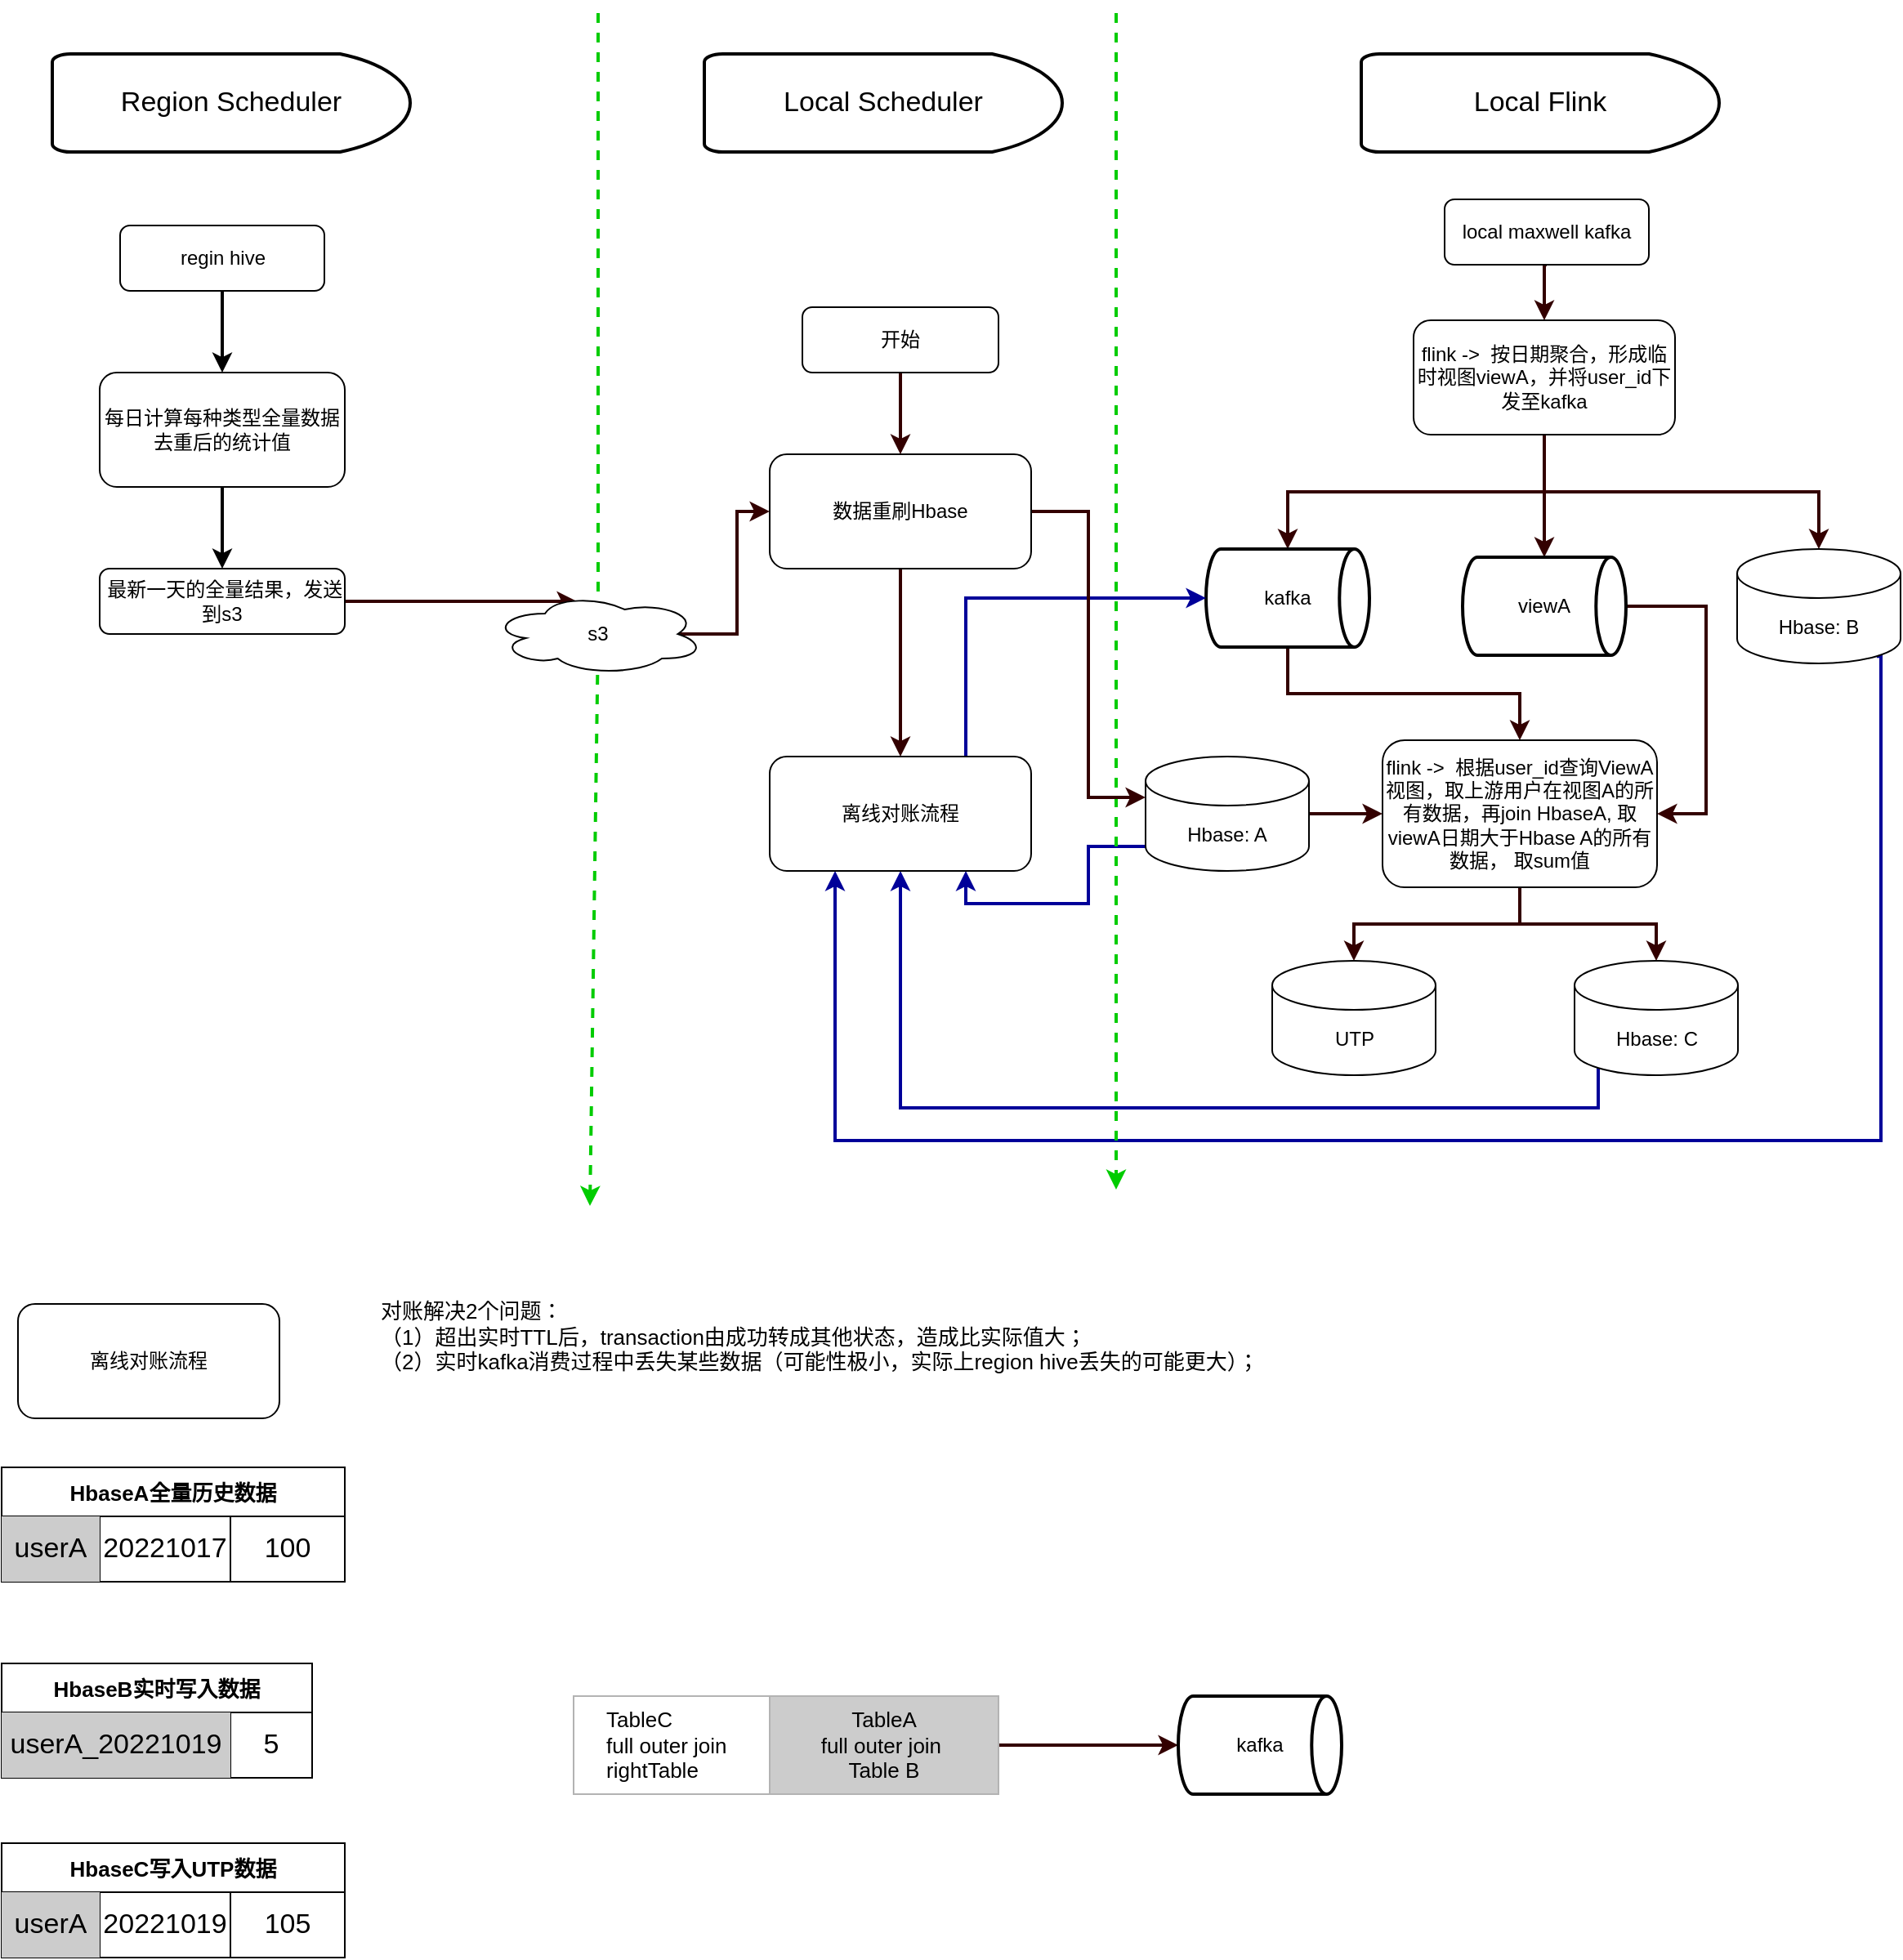 <mxfile version="20.4.1" type="github">
  <diagram id="lKZjIByiZlXPRpi-Botg" name="第 1 页">
    <mxGraphModel dx="1234" dy="1092" grid="1" gridSize="10" guides="1" tooltips="1" connect="1" arrows="1" fold="1" page="0" pageScale="1" pageWidth="827" pageHeight="1169" background="none" math="0" shadow="0">
      <root>
        <mxCell id="0" />
        <mxCell id="1" parent="0" />
        <mxCell id="oHk_MaHtcIPB9RxffI-C-167" value="&amp;nbsp; &amp;nbsp; &amp;nbsp;TableC&amp;nbsp;&lt;br&gt;&amp;nbsp; &amp;nbsp; &amp;nbsp;full outer join&amp;nbsp;&lt;br&gt;&amp;nbsp; &amp;nbsp; &amp;nbsp;rightTable" style="rounded=0;whiteSpace=wrap;html=1;strokeColor=#B3B3B3;fontSize=13;fillColor=default;align=left;" vertex="1" parent="1">
          <mxGeometry x="640" y="990" width="260" height="60" as="geometry" />
        </mxCell>
        <mxCell id="MG0zdi_hhvn_h3WvuUcr-1" value="" style="edgeStyle=none;orthogonalLoop=1;jettySize=auto;html=1;rounded=0;strokeWidth=2;dashed=1;strokeColor=#00CC00;startArrow=none;" parent="1" edge="1" source="MG0zdi_hhvn_h3WvuUcr-5">
          <mxGeometry width="80" relative="1" as="geometry">
            <mxPoint x="654" y="27" as="sourcePoint" />
            <mxPoint x="650" y="690" as="targetPoint" />
            <Array as="points" />
          </mxGeometry>
        </mxCell>
        <mxCell id="MG0zdi_hhvn_h3WvuUcr-6" style="edgeStyle=orthogonalEdgeStyle;rounded=0;orthogonalLoop=1;jettySize=auto;html=1;exitX=0.5;exitY=1;exitDx=0;exitDy=0;entryX=0.5;entryY=0;entryDx=0;entryDy=0;strokeWidth=2;" parent="1" source="MG0zdi_hhvn_h3WvuUcr-2" target="MG0zdi_hhvn_h3WvuUcr-4" edge="1">
          <mxGeometry relative="1" as="geometry" />
        </mxCell>
        <mxCell id="MG0zdi_hhvn_h3WvuUcr-2" value="regin hive" style="rounded=1;whiteSpace=wrap;html=1;" parent="1" vertex="1">
          <mxGeometry x="362.5" y="90" width="125" height="40" as="geometry" />
        </mxCell>
        <mxCell id="oHk_MaHtcIPB9RxffI-C-92" style="edgeStyle=orthogonalEdgeStyle;rounded=0;orthogonalLoop=1;jettySize=auto;html=1;exitX=0.5;exitY=1;exitDx=0;exitDy=0;entryX=0.5;entryY=0;entryDx=0;entryDy=0;strokeColor=#330000;strokeWidth=2;" edge="1" parent="1" source="MG0zdi_hhvn_h3WvuUcr-3" target="MG0zdi_hhvn_h3WvuUcr-18">
          <mxGeometry relative="1" as="geometry" />
        </mxCell>
        <mxCell id="MG0zdi_hhvn_h3WvuUcr-3" value="local maxwell kafka" style="rounded=1;whiteSpace=wrap;html=1;" parent="1" vertex="1">
          <mxGeometry x="1173" y="74" width="125" height="40" as="geometry" />
        </mxCell>
        <mxCell id="MG0zdi_hhvn_h3WvuUcr-11" style="edgeStyle=orthogonalEdgeStyle;rounded=0;orthogonalLoop=1;jettySize=auto;html=1;exitX=0.5;exitY=1;exitDx=0;exitDy=0;entryX=0.5;entryY=0;entryDx=0;entryDy=0;strokeWidth=2;" parent="1" source="MG0zdi_hhvn_h3WvuUcr-4" target="MG0zdi_hhvn_h3WvuUcr-10" edge="1">
          <mxGeometry relative="1" as="geometry" />
        </mxCell>
        <mxCell id="MG0zdi_hhvn_h3WvuUcr-4" value="每日计算每种类型全量数据去重后的统计值" style="rounded=1;whiteSpace=wrap;html=1;" parent="1" vertex="1">
          <mxGeometry x="350" y="180" width="150" height="70" as="geometry" />
        </mxCell>
        <mxCell id="MG0zdi_hhvn_h3WvuUcr-13" style="edgeStyle=orthogonalEdgeStyle;rounded=0;orthogonalLoop=1;jettySize=auto;html=1;exitX=1;exitY=0.5;exitDx=0;exitDy=0;entryX=0.4;entryY=0.1;entryDx=0;entryDy=0;entryPerimeter=0;strokeWidth=2;strokeColor=#330000;" parent="1" source="MG0zdi_hhvn_h3WvuUcr-10" target="MG0zdi_hhvn_h3WvuUcr-5" edge="1">
          <mxGeometry relative="1" as="geometry" />
        </mxCell>
        <mxCell id="MG0zdi_hhvn_h3WvuUcr-10" value="&amp;nbsp;最新一天的全量结果，发送到s3" style="rounded=1;whiteSpace=wrap;html=1;" parent="1" vertex="1">
          <mxGeometry x="350" y="300" width="150" height="40" as="geometry" />
        </mxCell>
        <mxCell id="MG0zdi_hhvn_h3WvuUcr-31" style="edgeStyle=orthogonalEdgeStyle;rounded=0;orthogonalLoop=1;jettySize=auto;html=1;exitX=1;exitY=0.5;exitDx=0;exitDy=0;exitPerimeter=0;entryX=0;entryY=0.5;entryDx=0;entryDy=0;strokeColor=#330000;strokeWidth=2;" parent="1" source="MG0zdi_hhvn_h3WvuUcr-16" target="MG0zdi_hhvn_h3WvuUcr-29" edge="1">
          <mxGeometry relative="1" as="geometry" />
        </mxCell>
        <mxCell id="oHk_MaHtcIPB9RxffI-C-118" style="edgeStyle=orthogonalEdgeStyle;rounded=0;orthogonalLoop=1;jettySize=auto;html=1;exitX=0;exitY=1;exitDx=0;exitDy=-15;exitPerimeter=0;entryX=0.75;entryY=1;entryDx=0;entryDy=0;strokeColor=#000099;strokeWidth=2;fontSize=17;" edge="1" parent="1" source="MG0zdi_hhvn_h3WvuUcr-16" target="oHk_MaHtcIPB9RxffI-C-104">
          <mxGeometry relative="1" as="geometry" />
        </mxCell>
        <mxCell id="MG0zdi_hhvn_h3WvuUcr-16" value="Hbase: A" style="shape=cylinder3;whiteSpace=wrap;html=1;boundedLbl=1;backgroundOutline=1;size=15;" parent="1" vertex="1">
          <mxGeometry x="990" y="415" width="100" height="70" as="geometry" />
        </mxCell>
        <mxCell id="oHk_MaHtcIPB9RxffI-C-93" style="edgeStyle=orthogonalEdgeStyle;rounded=0;orthogonalLoop=1;jettySize=auto;html=1;exitX=0.5;exitY=1;exitDx=0;exitDy=0;strokeColor=#330000;strokeWidth=2;" edge="1" parent="1" source="MG0zdi_hhvn_h3WvuUcr-18" target="MG0zdi_hhvn_h3WvuUcr-24">
          <mxGeometry relative="1" as="geometry" />
        </mxCell>
        <mxCell id="oHk_MaHtcIPB9RxffI-C-95" style="edgeStyle=orthogonalEdgeStyle;rounded=0;orthogonalLoop=1;jettySize=auto;html=1;exitX=0.5;exitY=1;exitDx=0;exitDy=0;entryX=0.5;entryY=0;entryDx=0;entryDy=0;entryPerimeter=0;strokeColor=#330000;strokeWidth=2;" edge="1" parent="1" source="MG0zdi_hhvn_h3WvuUcr-18" target="oHk_MaHtcIPB9RxffI-C-94">
          <mxGeometry relative="1" as="geometry" />
        </mxCell>
        <mxCell id="oHk_MaHtcIPB9RxffI-C-97" style="edgeStyle=orthogonalEdgeStyle;rounded=0;orthogonalLoop=1;jettySize=auto;html=1;exitX=0.5;exitY=1;exitDx=0;exitDy=0;strokeColor=#330000;strokeWidth=2;" edge="1" parent="1" source="MG0zdi_hhvn_h3WvuUcr-18" target="oHk_MaHtcIPB9RxffI-C-96">
          <mxGeometry relative="1" as="geometry" />
        </mxCell>
        <mxCell id="MG0zdi_hhvn_h3WvuUcr-18" value="flink -&amp;gt;&amp;nbsp; 按日期聚合，形成临时视图viewA，并将user_id下发至kafka" style="rounded=1;whiteSpace=wrap;html=1;" parent="1" vertex="1">
          <mxGeometry x="1154" y="148" width="160" height="70" as="geometry" />
        </mxCell>
        <mxCell id="MG0zdi_hhvn_h3WvuUcr-30" style="edgeStyle=orthogonalEdgeStyle;rounded=0;orthogonalLoop=1;jettySize=auto;html=1;exitX=0.5;exitY=1;exitDx=0;exitDy=0;exitPerimeter=0;strokeColor=#330000;strokeWidth=2;" parent="1" source="MG0zdi_hhvn_h3WvuUcr-24" target="MG0zdi_hhvn_h3WvuUcr-29" edge="1">
          <mxGeometry relative="1" as="geometry" />
        </mxCell>
        <mxCell id="MG0zdi_hhvn_h3WvuUcr-24" value="kafka" style="strokeWidth=2;html=1;shape=mxgraph.flowchart.direct_data;whiteSpace=wrap;" parent="1" vertex="1">
          <mxGeometry x="1027" y="288" width="100" height="60" as="geometry" />
        </mxCell>
        <mxCell id="MG0zdi_hhvn_h3WvuUcr-35" style="edgeStyle=orthogonalEdgeStyle;rounded=0;orthogonalLoop=1;jettySize=auto;html=1;exitX=0.5;exitY=1;exitDx=0;exitDy=0;entryX=0.5;entryY=0;entryDx=0;entryDy=0;entryPerimeter=0;strokeColor=#330000;strokeWidth=2;" parent="1" source="MG0zdi_hhvn_h3WvuUcr-29" target="MG0zdi_hhvn_h3WvuUcr-34" edge="1">
          <mxGeometry relative="1" as="geometry" />
        </mxCell>
        <mxCell id="MG0zdi_hhvn_h3WvuUcr-36" style="edgeStyle=orthogonalEdgeStyle;rounded=0;orthogonalLoop=1;jettySize=auto;html=1;exitX=0.5;exitY=1;exitDx=0;exitDy=0;entryX=0.5;entryY=0;entryDx=0;entryDy=0;entryPerimeter=0;strokeColor=#330000;strokeWidth=2;" parent="1" source="MG0zdi_hhvn_h3WvuUcr-29" target="MG0zdi_hhvn_h3WvuUcr-33" edge="1">
          <mxGeometry relative="1" as="geometry" />
        </mxCell>
        <mxCell id="MG0zdi_hhvn_h3WvuUcr-29" value="flink -&amp;gt;&amp;nbsp; 根据user_id查询ViewA视图，取上游用户在视图A的所有数据，再join HbaseA, 取viewA日期大于Hbase A的所有数据， 取sum值" style="rounded=1;whiteSpace=wrap;html=1;" parent="1" vertex="1">
          <mxGeometry x="1135" y="405" width="168" height="90" as="geometry" />
        </mxCell>
        <mxCell id="oHk_MaHtcIPB9RxffI-C-119" style="edgeStyle=orthogonalEdgeStyle;rounded=0;orthogonalLoop=1;jettySize=auto;html=1;exitX=0.145;exitY=1;exitDx=0;exitDy=-4.35;exitPerimeter=0;entryX=0.5;entryY=1;entryDx=0;entryDy=0;strokeColor=#000099;strokeWidth=2;fontSize=17;" edge="1" parent="1" source="MG0zdi_hhvn_h3WvuUcr-33" target="oHk_MaHtcIPB9RxffI-C-104">
          <mxGeometry relative="1" as="geometry">
            <Array as="points">
              <mxPoint x="1267" y="630" />
              <mxPoint x="840" y="630" />
            </Array>
          </mxGeometry>
        </mxCell>
        <mxCell id="MG0zdi_hhvn_h3WvuUcr-33" value="Hbase: C" style="shape=cylinder3;whiteSpace=wrap;html=1;boundedLbl=1;backgroundOutline=1;size=15;" parent="1" vertex="1">
          <mxGeometry x="1252.5" y="540" width="100" height="70" as="geometry" />
        </mxCell>
        <mxCell id="MG0zdi_hhvn_h3WvuUcr-34" value="UTP" style="shape=cylinder3;whiteSpace=wrap;html=1;boundedLbl=1;backgroundOutline=1;size=15;" parent="1" vertex="1">
          <mxGeometry x="1067.5" y="540" width="100" height="70" as="geometry" />
        </mxCell>
        <mxCell id="oHk_MaHtcIPB9RxffI-C-98" style="edgeStyle=orthogonalEdgeStyle;rounded=0;orthogonalLoop=1;jettySize=auto;html=1;exitX=1;exitY=0.5;exitDx=0;exitDy=0;exitPerimeter=0;entryX=1;entryY=0.5;entryDx=0;entryDy=0;strokeColor=#330000;strokeWidth=2;" edge="1" parent="1" source="oHk_MaHtcIPB9RxffI-C-94" target="MG0zdi_hhvn_h3WvuUcr-29">
          <mxGeometry relative="1" as="geometry">
            <Array as="points">
              <mxPoint x="1333" y="323" />
              <mxPoint x="1333" y="450" />
            </Array>
          </mxGeometry>
        </mxCell>
        <mxCell id="oHk_MaHtcIPB9RxffI-C-94" value="viewA" style="strokeWidth=2;html=1;shape=mxgraph.flowchart.direct_data;whiteSpace=wrap;" vertex="1" parent="1">
          <mxGeometry x="1184" y="293" width="100" height="60" as="geometry" />
        </mxCell>
        <mxCell id="oHk_MaHtcIPB9RxffI-C-120" style="edgeStyle=orthogonalEdgeStyle;rounded=0;orthogonalLoop=1;jettySize=auto;html=1;exitX=0.855;exitY=1;exitDx=0;exitDy=-4.35;exitPerimeter=0;entryX=0.25;entryY=1;entryDx=0;entryDy=0;strokeColor=#000099;strokeWidth=2;fontSize=17;" edge="1" parent="1" source="oHk_MaHtcIPB9RxffI-C-96" target="oHk_MaHtcIPB9RxffI-C-104">
          <mxGeometry relative="1" as="geometry">
            <Array as="points">
              <mxPoint x="1440" y="354" />
              <mxPoint x="1440" y="650" />
              <mxPoint x="800" y="650" />
            </Array>
          </mxGeometry>
        </mxCell>
        <mxCell id="oHk_MaHtcIPB9RxffI-C-96" value="Hbase: B" style="shape=cylinder3;whiteSpace=wrap;html=1;boundedLbl=1;backgroundOutline=1;size=15;" vertex="1" parent="1">
          <mxGeometry x="1352" y="288" width="100" height="70" as="geometry" />
        </mxCell>
        <mxCell id="oHk_MaHtcIPB9RxffI-C-100" value="&lt;font style=&quot;font-size: 17px;&quot;&gt;Region Scheduler&lt;/font&gt;" style="strokeWidth=2;html=1;shape=mxgraph.flowchart.delay;whiteSpace=wrap;fontSize=16;" vertex="1" parent="1">
          <mxGeometry x="321" y="-15" width="219" height="60" as="geometry" />
        </mxCell>
        <mxCell id="oHk_MaHtcIPB9RxffI-C-101" value="&lt;font style=&quot;font-size: 17px;&quot;&gt;Local Flink&lt;/font&gt;" style="strokeWidth=2;html=1;shape=mxgraph.flowchart.delay;whiteSpace=wrap;fontSize=16;" vertex="1" parent="1">
          <mxGeometry x="1122" y="-15" width="219" height="60" as="geometry" />
        </mxCell>
        <mxCell id="oHk_MaHtcIPB9RxffI-C-102" value="&lt;font style=&quot;font-size: 17px;&quot;&gt;Local Scheduler&lt;/font&gt;" style="strokeWidth=2;html=1;shape=mxgraph.flowchart.delay;whiteSpace=wrap;fontSize=16;" vertex="1" parent="1">
          <mxGeometry x="720" y="-15" width="219" height="60" as="geometry" />
        </mxCell>
        <mxCell id="oHk_MaHtcIPB9RxffI-C-103" value="" style="edgeStyle=none;orthogonalLoop=1;jettySize=auto;html=1;rounded=0;strokeWidth=2;dashed=1;strokeColor=#00CC00;" edge="1" parent="1">
          <mxGeometry width="80" relative="1" as="geometry">
            <mxPoint x="972" y="-40" as="sourcePoint" />
            <mxPoint x="972" y="680" as="targetPoint" />
            <Array as="points" />
          </mxGeometry>
        </mxCell>
        <mxCell id="oHk_MaHtcIPB9RxffI-C-117" style="edgeStyle=orthogonalEdgeStyle;rounded=0;orthogonalLoop=1;jettySize=auto;html=1;exitX=0.75;exitY=0;exitDx=0;exitDy=0;entryX=0;entryY=0.5;entryDx=0;entryDy=0;entryPerimeter=0;strokeColor=#000099;strokeWidth=2;fontSize=17;" edge="1" parent="1" source="oHk_MaHtcIPB9RxffI-C-104" target="MG0zdi_hhvn_h3WvuUcr-24">
          <mxGeometry relative="1" as="geometry" />
        </mxCell>
        <mxCell id="oHk_MaHtcIPB9RxffI-C-104" value="离线对账流程" style="rounded=1;whiteSpace=wrap;html=1;" vertex="1" parent="1">
          <mxGeometry x="760" y="415" width="160" height="70" as="geometry" />
        </mxCell>
        <mxCell id="oHk_MaHtcIPB9RxffI-C-114" style="edgeStyle=orthogonalEdgeStyle;rounded=0;orthogonalLoop=1;jettySize=auto;html=1;exitX=0.875;exitY=0.5;exitDx=0;exitDy=0;exitPerimeter=0;entryX=0;entryY=0.5;entryDx=0;entryDy=0;strokeColor=#330000;strokeWidth=2;fontSize=17;" edge="1" parent="1" source="MG0zdi_hhvn_h3WvuUcr-5" target="oHk_MaHtcIPB9RxffI-C-111">
          <mxGeometry relative="1" as="geometry" />
        </mxCell>
        <mxCell id="MG0zdi_hhvn_h3WvuUcr-5" value="s3" style="ellipse;shape=cloud;whiteSpace=wrap;html=1;" parent="1" vertex="1">
          <mxGeometry x="590" y="315" width="130" height="50" as="geometry" />
        </mxCell>
        <mxCell id="oHk_MaHtcIPB9RxffI-C-110" value="" style="edgeStyle=none;orthogonalLoop=1;jettySize=auto;html=1;rounded=0;strokeWidth=2;dashed=1;strokeColor=#00CC00;endArrow=none;" edge="1" parent="1" target="MG0zdi_hhvn_h3WvuUcr-5">
          <mxGeometry width="80" relative="1" as="geometry">
            <mxPoint x="655" y="-40" as="sourcePoint" />
            <mxPoint x="650" y="690" as="targetPoint" />
            <Array as="points" />
          </mxGeometry>
        </mxCell>
        <mxCell id="oHk_MaHtcIPB9RxffI-C-115" style="edgeStyle=orthogonalEdgeStyle;rounded=0;orthogonalLoop=1;jettySize=auto;html=1;exitX=1;exitY=0.5;exitDx=0;exitDy=0;entryX=0;entryY=0;entryDx=0;entryDy=25;entryPerimeter=0;strokeColor=#330000;strokeWidth=2;fontSize=17;" edge="1" parent="1" source="oHk_MaHtcIPB9RxffI-C-111" target="MG0zdi_hhvn_h3WvuUcr-16">
          <mxGeometry relative="1" as="geometry" />
        </mxCell>
        <mxCell id="oHk_MaHtcIPB9RxffI-C-116" style="edgeStyle=orthogonalEdgeStyle;rounded=0;orthogonalLoop=1;jettySize=auto;html=1;exitX=0.5;exitY=1;exitDx=0;exitDy=0;entryX=0.5;entryY=0;entryDx=0;entryDy=0;strokeColor=#330000;strokeWidth=2;fontSize=17;" edge="1" parent="1" source="oHk_MaHtcIPB9RxffI-C-111" target="oHk_MaHtcIPB9RxffI-C-104">
          <mxGeometry relative="1" as="geometry" />
        </mxCell>
        <mxCell id="oHk_MaHtcIPB9RxffI-C-111" value="数据重刷Hbase" style="rounded=1;whiteSpace=wrap;html=1;" vertex="1" parent="1">
          <mxGeometry x="760" y="230" width="160" height="70" as="geometry" />
        </mxCell>
        <mxCell id="oHk_MaHtcIPB9RxffI-C-113" style="edgeStyle=orthogonalEdgeStyle;rounded=0;orthogonalLoop=1;jettySize=auto;html=1;exitX=0.5;exitY=1;exitDx=0;exitDy=0;entryX=0.5;entryY=0;entryDx=0;entryDy=0;strokeColor=#330000;strokeWidth=2;fontSize=17;" edge="1" parent="1" source="oHk_MaHtcIPB9RxffI-C-112" target="oHk_MaHtcIPB9RxffI-C-111">
          <mxGeometry relative="1" as="geometry" />
        </mxCell>
        <mxCell id="oHk_MaHtcIPB9RxffI-C-112" value="开始" style="rounded=1;whiteSpace=wrap;html=1;" vertex="1" parent="1">
          <mxGeometry x="780" y="140" width="120" height="40" as="geometry" />
        </mxCell>
        <mxCell id="oHk_MaHtcIPB9RxffI-C-121" value="离线对账流程" style="rounded=1;whiteSpace=wrap;html=1;" vertex="1" parent="1">
          <mxGeometry x="300" y="750" width="160" height="70" as="geometry" />
        </mxCell>
        <mxCell id="oHk_MaHtcIPB9RxffI-C-138" value="HbaseA全量历史数据" style="shape=table;startSize=30;container=1;collapsible=0;childLayout=tableLayout;fontStyle=1;align=center;fontSize=13;" vertex="1" parent="1">
          <mxGeometry x="290" y="850" width="210" height="70" as="geometry" />
        </mxCell>
        <mxCell id="oHk_MaHtcIPB9RxffI-C-139" value="" style="shape=tableRow;horizontal=0;startSize=0;swimlaneHead=0;swimlaneBody=0;top=0;left=0;bottom=0;right=0;collapsible=0;dropTarget=0;fillColor=none;points=[[0,0.5],[1,0.5]];portConstraint=eastwest;fontSize=17;" vertex="1" parent="oHk_MaHtcIPB9RxffI-C-138">
          <mxGeometry y="30" width="210" height="40" as="geometry" />
        </mxCell>
        <mxCell id="oHk_MaHtcIPB9RxffI-C-140" value="userA" style="shape=partialRectangle;html=1;whiteSpace=wrap;connectable=0;fillColor=#CCCCCC;top=0;left=0;bottom=0;right=0;overflow=hidden;fontSize=17;" vertex="1" parent="oHk_MaHtcIPB9RxffI-C-139">
          <mxGeometry width="60" height="40" as="geometry">
            <mxRectangle width="60" height="40" as="alternateBounds" />
          </mxGeometry>
        </mxCell>
        <mxCell id="oHk_MaHtcIPB9RxffI-C-141" value="20221017" style="shape=partialRectangle;html=1;whiteSpace=wrap;connectable=0;fillColor=none;top=0;left=0;bottom=0;right=0;overflow=hidden;fontSize=17;" vertex="1" parent="oHk_MaHtcIPB9RxffI-C-139">
          <mxGeometry x="60" width="80" height="40" as="geometry">
            <mxRectangle width="80" height="40" as="alternateBounds" />
          </mxGeometry>
        </mxCell>
        <mxCell id="oHk_MaHtcIPB9RxffI-C-142" value="100" style="shape=partialRectangle;html=1;whiteSpace=wrap;connectable=0;fillColor=none;top=0;left=0;bottom=0;right=0;overflow=hidden;fontSize=17;" vertex="1" parent="oHk_MaHtcIPB9RxffI-C-139">
          <mxGeometry x="140" width="70" height="40" as="geometry">
            <mxRectangle width="70" height="40" as="alternateBounds" />
          </mxGeometry>
        </mxCell>
        <mxCell id="oHk_MaHtcIPB9RxffI-C-155" value="HbaseB实时写入数据" style="shape=table;startSize=30;container=1;collapsible=0;childLayout=tableLayout;fontStyle=1;align=center;fontSize=13;" vertex="1" parent="1">
          <mxGeometry x="290" y="970" width="190" height="70" as="geometry" />
        </mxCell>
        <mxCell id="oHk_MaHtcIPB9RxffI-C-156" value="" style="shape=tableRow;horizontal=0;startSize=0;swimlaneHead=0;swimlaneBody=0;top=0;left=0;bottom=0;right=0;collapsible=0;dropTarget=0;fillColor=none;points=[[0,0.5],[1,0.5]];portConstraint=eastwest;fontSize=17;" vertex="1" parent="oHk_MaHtcIPB9RxffI-C-155">
          <mxGeometry y="30" width="190" height="40" as="geometry" />
        </mxCell>
        <mxCell id="oHk_MaHtcIPB9RxffI-C-157" value="userA_20221019" style="shape=partialRectangle;html=1;whiteSpace=wrap;connectable=0;fillColor=#CCCCCC;top=0;left=0;bottom=0;right=0;overflow=hidden;fontSize=17;" vertex="1" parent="oHk_MaHtcIPB9RxffI-C-156">
          <mxGeometry width="140" height="40" as="geometry">
            <mxRectangle width="140" height="40" as="alternateBounds" />
          </mxGeometry>
        </mxCell>
        <mxCell id="oHk_MaHtcIPB9RxffI-C-159" value="5" style="shape=partialRectangle;html=1;whiteSpace=wrap;connectable=0;fillColor=none;top=0;left=0;bottom=0;right=0;overflow=hidden;fontSize=17;" vertex="1" parent="oHk_MaHtcIPB9RxffI-C-156">
          <mxGeometry x="140" width="50" height="40" as="geometry">
            <mxRectangle width="50" height="40" as="alternateBounds" />
          </mxGeometry>
        </mxCell>
        <mxCell id="oHk_MaHtcIPB9RxffI-C-160" value="HbaseC写入UTP数据" style="shape=table;startSize=30;container=1;collapsible=0;childLayout=tableLayout;fontStyle=1;align=center;fontSize=13;" vertex="1" parent="1">
          <mxGeometry x="290" y="1080" width="210" height="70" as="geometry" />
        </mxCell>
        <mxCell id="oHk_MaHtcIPB9RxffI-C-161" value="" style="shape=tableRow;horizontal=0;startSize=0;swimlaneHead=0;swimlaneBody=0;top=0;left=0;bottom=0;right=0;collapsible=0;dropTarget=0;fillColor=none;points=[[0,0.5],[1,0.5]];portConstraint=eastwest;fontSize=17;" vertex="1" parent="oHk_MaHtcIPB9RxffI-C-160">
          <mxGeometry y="30" width="210" height="40" as="geometry" />
        </mxCell>
        <mxCell id="oHk_MaHtcIPB9RxffI-C-162" value="userA" style="shape=partialRectangle;html=1;whiteSpace=wrap;connectable=0;fillColor=#CCCCCC;top=0;left=0;bottom=0;right=0;overflow=hidden;fontSize=17;" vertex="1" parent="oHk_MaHtcIPB9RxffI-C-161">
          <mxGeometry width="60" height="40" as="geometry">
            <mxRectangle width="60" height="40" as="alternateBounds" />
          </mxGeometry>
        </mxCell>
        <mxCell id="oHk_MaHtcIPB9RxffI-C-163" value="20221019" style="shape=partialRectangle;html=1;whiteSpace=wrap;connectable=0;fillColor=none;top=0;left=0;bottom=0;right=0;overflow=hidden;fontSize=17;" vertex="1" parent="oHk_MaHtcIPB9RxffI-C-161">
          <mxGeometry x="60" width="80" height="40" as="geometry">
            <mxRectangle width="80" height="40" as="alternateBounds" />
          </mxGeometry>
        </mxCell>
        <mxCell id="oHk_MaHtcIPB9RxffI-C-164" value="105" style="shape=partialRectangle;html=1;whiteSpace=wrap;connectable=0;fillColor=none;top=0;left=0;bottom=0;right=0;overflow=hidden;fontSize=17;" vertex="1" parent="oHk_MaHtcIPB9RxffI-C-161">
          <mxGeometry x="140" width="70" height="40" as="geometry">
            <mxRectangle width="70" height="40" as="alternateBounds" />
          </mxGeometry>
        </mxCell>
        <mxCell id="oHk_MaHtcIPB9RxffI-C-165" value="对账解决2个问题：&lt;br&gt;（1）超出实时TTL后，transaction由成功转成其他状态，造成比实际值大；&lt;br&gt;（2）实时kafka消费过程中丢失某些数据（可能性极小，实际上region hive丢失的可能更大）；&lt;br&gt;" style="text;html=1;resizable=0;autosize=1;align=left;verticalAlign=middle;points=[];fillColor=none;strokeColor=none;rounded=0;fontSize=13;" vertex="1" parent="1">
          <mxGeometry x="520" y="740" width="570" height="60" as="geometry" />
        </mxCell>
        <mxCell id="oHk_MaHtcIPB9RxffI-C-169" style="edgeStyle=orthogonalEdgeStyle;rounded=0;orthogonalLoop=1;jettySize=auto;html=1;exitX=1;exitY=0.5;exitDx=0;exitDy=0;entryX=0;entryY=0.5;entryDx=0;entryDy=0;entryPerimeter=0;strokeColor=#330000;strokeWidth=2;fontSize=13;" edge="1" parent="1" source="oHk_MaHtcIPB9RxffI-C-166" target="oHk_MaHtcIPB9RxffI-C-168">
          <mxGeometry relative="1" as="geometry" />
        </mxCell>
        <mxCell id="oHk_MaHtcIPB9RxffI-C-166" value="TableA&lt;br&gt;full outer join&amp;nbsp;&lt;br&gt;Table B" style="rounded=0;whiteSpace=wrap;html=1;strokeColor=#B3B3B3;fontSize=13;fillColor=#CCCCCC;" vertex="1" parent="1">
          <mxGeometry x="760" y="990" width="140" height="60" as="geometry" />
        </mxCell>
        <mxCell id="oHk_MaHtcIPB9RxffI-C-168" value="kafka" style="strokeWidth=2;html=1;shape=mxgraph.flowchart.direct_data;whiteSpace=wrap;" vertex="1" parent="1">
          <mxGeometry x="1010" y="990" width="100" height="60" as="geometry" />
        </mxCell>
      </root>
    </mxGraphModel>
  </diagram>
</mxfile>
